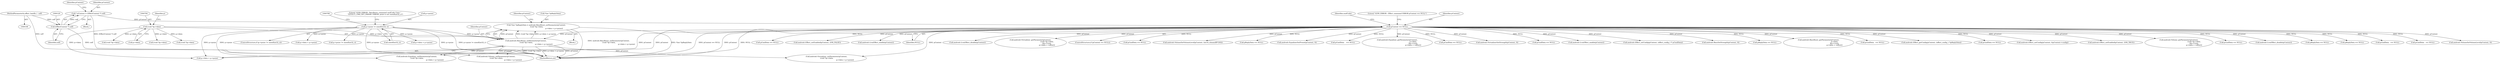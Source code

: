 digraph "0_Android_aeea52da00d210587fb3ed895de3d5f2e0264c88_4@integer" {
"1000786" [label="(Call,*(int *)pReplyData = android::BassBoost_setParameter(pContext,\n (void *)p->data,\n                                                                    p->data + p->psize))"];
"1000791" [label="(Call,android::BassBoost_setParameter(pContext,\n (void *)p->data,\n                                                                    p->data + p->psize))"];
"1000152" [label="(Call,pContext == NULL)"];
"1000117" [label="(Call,* pContext = (EffectContext *) self)"];
"1000119" [label="(Call,(EffectContext *) self)"];
"1000109" [label="(MethodParameterIn,effect_handle_t  self)"];
"1000793" [label="(Call,(void *)p->data)"];
"1000774" [label="(Call,p->psize != sizeof(int32_t))"];
"1000594" [label="(Call,android::Equalizer_getParameter(pContext,\n                                                             p->data,\n                                                             &p->vsize,\n                                                             p->data + voffset))"];
"1000418" [label="(Call,pCmdData == NULL)"];
"1000808" [label="(Identifier,pContext)"];
"1000938" [label="(Call,android::Equalizer_setParameter(pContext,\n (void *)p->data,\n                                                                     p->data + p->psize))"];
"1000782" [label="(Literal,\"\tLVM_ERROR : BassBoost_command cmdCode Case: \"\n \"EFFECT_CMD_SET_PARAM: ERROR, psize is not sizeof(int32_t)\")"];
"1000792" [label="(Identifier,pContext)"];
"1000157" [label="(Literal,\"\tLVM_ERROR : Effect_command ERROR pContext == NULL\")"];
"1000940" [label="(Call,(void *)p->data)"];
"1000778" [label="(Call,sizeof(int32_t))"];
"1000115" [label="(Block,)"];
"1000207" [label="(Call,android::VirtualizerSetStrength(pContext, 0))"];
"1000523" [label="(Call,pCmdData == NULL)"];
"1001162" [label="(Call,android::LvmEffect_enable(pContext))"];
"1000267" [label="(Call,android::Effect_setConfig(pContext, (effect_config_t *) pCmdData))"];
"1000197" [label="(Call,android::BassSetStrength(pContext, 0))"];
"1000152" [label="(Call,pContext == NULL)"];
"1000276" [label="(Call,pReplyData == NULL)"];
"1000735" [label="(Block,)"];
"1000775" [label="(Call,p->psize)"];
"1000787" [label="(Call,*(int *)pReplyData)"];
"1000119" [label="(Call,(EffectContext *) self)"];
"1000384" [label="(Call,android::BassBoost_getParameter(pContext,\n                                                             p->data,\n                                                             &p->vsize,\n                                                             p->data + voffset))"];
"1000814" [label="(Call,pCmdData   == NULL)"];
"1000126" [label="(Identifier,pContext)"];
"1000998" [label="(Call,android::Volume_setParameter(pContext,\n (void *)p->data,\n                                                                 p->data + p->psize))"];
"1000153" [label="(Identifier,pContext)"];
"1000290" [label="(Call,android::Effect_getConfig(pContext, (effect_config_t *)pReplyData))"];
"1000315" [label="(Call,pCmdData == NULL)"];
"1000297" [label="(Call,android::Effect_setConfig(pContext, &pContext->config))"];
"1001037" [label="(Call,android::Effect_setEnabled(pContext, LVM_TRUE))"];
"1000699" [label="(Call,android::Volume_getParameter(pContext,\n                                                          (void *)p->data,\n                                                          &p->vsize,\n                                                          p->data + voffset))"];
"1001005" [label="(Call,p->data + p->psize)"];
"1000901" [label="(Call,pCmdData == NULL)"];
"1001130" [label="(Call,android::LvmEffect_disable(pContext))"];
"1000117" [label="(Call,* pContext = (EffectContext *) self)"];
"1000121" [label="(Identifier,self)"];
"1000773" [label="(ControlStructure,if (p->psize != sizeof(int32_t)))"];
"1000880" [label="(Call,(void *)p->data)"];
"1000945" [label="(Call,p->data + p->psize)"];
"1000793" [label="(Call,(void *)p->data)"];
"1000167" [label="(Call,pReplyData == NULL)"];
"1000800" [label="(Identifier,p)"];
"1001018" [label="(Call,pReplyData == NULL)"];
"1000861" [label="(Call,p->psize != sizeof(int32_t))"];
"1000162" [label="(Identifier,cmdCode)"];
"1000961" [label="(Call,pCmdData   == NULL)"];
"1000774" [label="(Call,p->psize != sizeof(int32_t))"];
"1000738" [label="(Call,pCmdData   == NULL)"];
"1000232" [label="(Call,android::VolumeSetVolumeLevel(pContext, 0))"];
"1001288" [label="(Call,pCmdData == NULL)"];
"1000878" [label="(Call,android::Virtualizer_setParameter(pContext,\n (void *)p->data,\n                                                                       p->data + p->psize))"];
"1000786" [label="(Call,*(int *)pReplyData = android::BassBoost_setParameter(pContext,\n (void *)p->data,\n                                                                    p->data + p->psize))"];
"1001424" [label="(MethodReturn,int)"];
"1001063" [label="(Call,android::Effect_setEnabled(pContext, LVM_FALSE))"];
"1001248" [label="(Call,android::LvmEffect_enable(pContext))"];
"1000798" [label="(Call,p->data + p->psize)"];
"1000154" [label="(Identifier,NULL)"];
"1001216" [label="(Call,android::LvmEffect_disable(pContext))"];
"1000795" [label="(Call,p->data)"];
"1001000" [label="(Call,(void *)p->data)"];
"1000791" [label="(Call,android::BassBoost_setParameter(pContext,\n (void *)p->data,\n                                                                    p->data + p->psize))"];
"1000487" [label="(Call,android::Virtualizer_getParameter(pContext,\n                                                               (void *)p->data,\n                                                               &p->vsize,\n                                                               p->data + voffset))"];
"1000109" [label="(MethodParameterIn,effect_handle_t  self)"];
"1000151" [label="(ControlStructure,if (pContext == NULL))"];
"1000118" [label="(Identifier,pContext)"];
"1000628" [label="(Call,pCmdData == NULL)"];
"1001364" [label="(Call,android::VolumeSetVolumeLevel(pContext, (int16_t)(maxdB*100)))"];
"1001044" [label="(Call,pReplyData == NULL)"];
"1000217" [label="(Call,android::EqualizerSetPreset(pContext, 0))"];
"1000239" [label="(Call,pCmdData    == NULL)"];
"1000786" -> "1000735"  [label="AST: "];
"1000786" -> "1000791"  [label="CFG: "];
"1000787" -> "1000786"  [label="AST: "];
"1000791" -> "1000786"  [label="AST: "];
"1000808" -> "1000786"  [label="CFG: "];
"1000786" -> "1001424"  [label="DDG: android::BassBoost_setParameter(pContext,\n (void *)p->data,\n                                                                    p->data + p->psize)"];
"1000786" -> "1001424"  [label="DDG: *(int *)pReplyData"];
"1000791" -> "1000786"  [label="DDG: pContext"];
"1000791" -> "1000786"  [label="DDG: (void *)p->data"];
"1000791" -> "1000786"  [label="DDG: p->data + p->psize"];
"1000791" -> "1000798"  [label="CFG: "];
"1000792" -> "1000791"  [label="AST: "];
"1000793" -> "1000791"  [label="AST: "];
"1000798" -> "1000791"  [label="AST: "];
"1000791" -> "1001424"  [label="DDG: pContext"];
"1000791" -> "1001424"  [label="DDG: (void *)p->data"];
"1000791" -> "1001424"  [label="DDG: p->data + p->psize"];
"1000152" -> "1000791"  [label="DDG: pContext"];
"1000793" -> "1000791"  [label="DDG: p->data"];
"1000774" -> "1000791"  [label="DDG: p->psize"];
"1000791" -> "1000878"  [label="DDG: pContext"];
"1000791" -> "1000938"  [label="DDG: pContext"];
"1000791" -> "1000998"  [label="DDG: pContext"];
"1000152" -> "1000151"  [label="AST: "];
"1000152" -> "1000154"  [label="CFG: "];
"1000153" -> "1000152"  [label="AST: "];
"1000154" -> "1000152"  [label="AST: "];
"1000157" -> "1000152"  [label="CFG: "];
"1000162" -> "1000152"  [label="CFG: "];
"1000152" -> "1001424"  [label="DDG: pContext == NULL"];
"1000152" -> "1001424"  [label="DDG: pContext"];
"1000152" -> "1001424"  [label="DDG: NULL"];
"1000117" -> "1000152"  [label="DDG: pContext"];
"1000152" -> "1000167"  [label="DDG: NULL"];
"1000152" -> "1000197"  [label="DDG: pContext"];
"1000152" -> "1000207"  [label="DDG: pContext"];
"1000152" -> "1000217"  [label="DDG: pContext"];
"1000152" -> "1000232"  [label="DDG: pContext"];
"1000152" -> "1000239"  [label="DDG: NULL"];
"1000152" -> "1000267"  [label="DDG: pContext"];
"1000152" -> "1000276"  [label="DDG: NULL"];
"1000152" -> "1000290"  [label="DDG: pContext"];
"1000152" -> "1000297"  [label="DDG: pContext"];
"1000152" -> "1000315"  [label="DDG: NULL"];
"1000152" -> "1000384"  [label="DDG: pContext"];
"1000152" -> "1000418"  [label="DDG: NULL"];
"1000152" -> "1000487"  [label="DDG: pContext"];
"1000152" -> "1000523"  [label="DDG: NULL"];
"1000152" -> "1000594"  [label="DDG: pContext"];
"1000152" -> "1000628"  [label="DDG: NULL"];
"1000152" -> "1000699"  [label="DDG: pContext"];
"1000152" -> "1000738"  [label="DDG: NULL"];
"1000152" -> "1000814"  [label="DDG: NULL"];
"1000152" -> "1000878"  [label="DDG: pContext"];
"1000152" -> "1000901"  [label="DDG: NULL"];
"1000152" -> "1000938"  [label="DDG: pContext"];
"1000152" -> "1000961"  [label="DDG: NULL"];
"1000152" -> "1000998"  [label="DDG: pContext"];
"1000152" -> "1001018"  [label="DDG: NULL"];
"1000152" -> "1001037"  [label="DDG: pContext"];
"1000152" -> "1001044"  [label="DDG: NULL"];
"1000152" -> "1001063"  [label="DDG: pContext"];
"1000152" -> "1001130"  [label="DDG: pContext"];
"1000152" -> "1001162"  [label="DDG: pContext"];
"1000152" -> "1001216"  [label="DDG: pContext"];
"1000152" -> "1001248"  [label="DDG: pContext"];
"1000152" -> "1001288"  [label="DDG: NULL"];
"1000152" -> "1001364"  [label="DDG: pContext"];
"1000117" -> "1000115"  [label="AST: "];
"1000117" -> "1000119"  [label="CFG: "];
"1000118" -> "1000117"  [label="AST: "];
"1000119" -> "1000117"  [label="AST: "];
"1000126" -> "1000117"  [label="CFG: "];
"1000117" -> "1001424"  [label="DDG: (EffectContext *) self"];
"1000119" -> "1000117"  [label="DDG: self"];
"1000119" -> "1000121"  [label="CFG: "];
"1000120" -> "1000119"  [label="AST: "];
"1000121" -> "1000119"  [label="AST: "];
"1000119" -> "1001424"  [label="DDG: self"];
"1000109" -> "1000119"  [label="DDG: self"];
"1000109" -> "1000108"  [label="AST: "];
"1000109" -> "1001424"  [label="DDG: self"];
"1000793" -> "1000795"  [label="CFG: "];
"1000794" -> "1000793"  [label="AST: "];
"1000795" -> "1000793"  [label="AST: "];
"1000800" -> "1000793"  [label="CFG: "];
"1000793" -> "1000798"  [label="DDG: p->data"];
"1000793" -> "1000880"  [label="DDG: p->data"];
"1000793" -> "1000940"  [label="DDG: p->data"];
"1000793" -> "1001000"  [label="DDG: p->data"];
"1000774" -> "1000773"  [label="AST: "];
"1000774" -> "1000778"  [label="CFG: "];
"1000775" -> "1000774"  [label="AST: "];
"1000778" -> "1000774"  [label="AST: "];
"1000782" -> "1000774"  [label="CFG: "];
"1000789" -> "1000774"  [label="CFG: "];
"1000774" -> "1001424"  [label="DDG: p->psize != sizeof(int32_t)"];
"1000774" -> "1001424"  [label="DDG: p->psize"];
"1000774" -> "1000798"  [label="DDG: p->psize"];
"1000774" -> "1000861"  [label="DDG: p->psize"];
"1000774" -> "1000938"  [label="DDG: p->psize"];
"1000774" -> "1000945"  [label="DDG: p->psize"];
"1000774" -> "1000998"  [label="DDG: p->psize"];
"1000774" -> "1001005"  [label="DDG: p->psize"];
}
